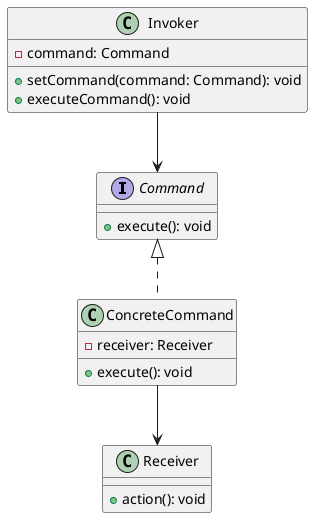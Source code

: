 @startuml
interface Command {
    + execute(): void
}

class ConcreteCommand implements Command {
    - receiver: Receiver
    + execute(): void
}

class Receiver {
    + action(): void
}

class Invoker {
    - command: Command
    + setCommand(command: Command): void
    + executeCommand(): void
}
Invoker --> Command
ConcreteCommand --> Receiver
@enduml
